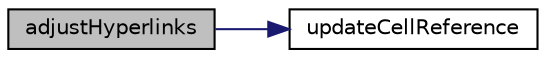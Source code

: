 digraph "adjustHyperlinks"
{
  edge [fontname="Helvetica",fontsize="10",labelfontname="Helvetica",labelfontsize="10"];
  node [fontname="Helvetica",fontsize="10",shape=record];
  rankdir="LR";
  Node17 [label="adjustHyperlinks",height=0.2,width=0.4,color="black", fillcolor="grey75", style="filled", fontcolor="black"];
  Node17 -> Node18 [color="midnightblue",fontsize="10",style="solid",fontname="Helvetica"];
  Node18 [label="updateCellReference",height=0.2,width=0.4,color="black", fillcolor="white", style="filled",URL="$class_p_h_p_excel___reference_helper.html#a367b558de0208c74d1e9b805b6a1a07a"];
}
